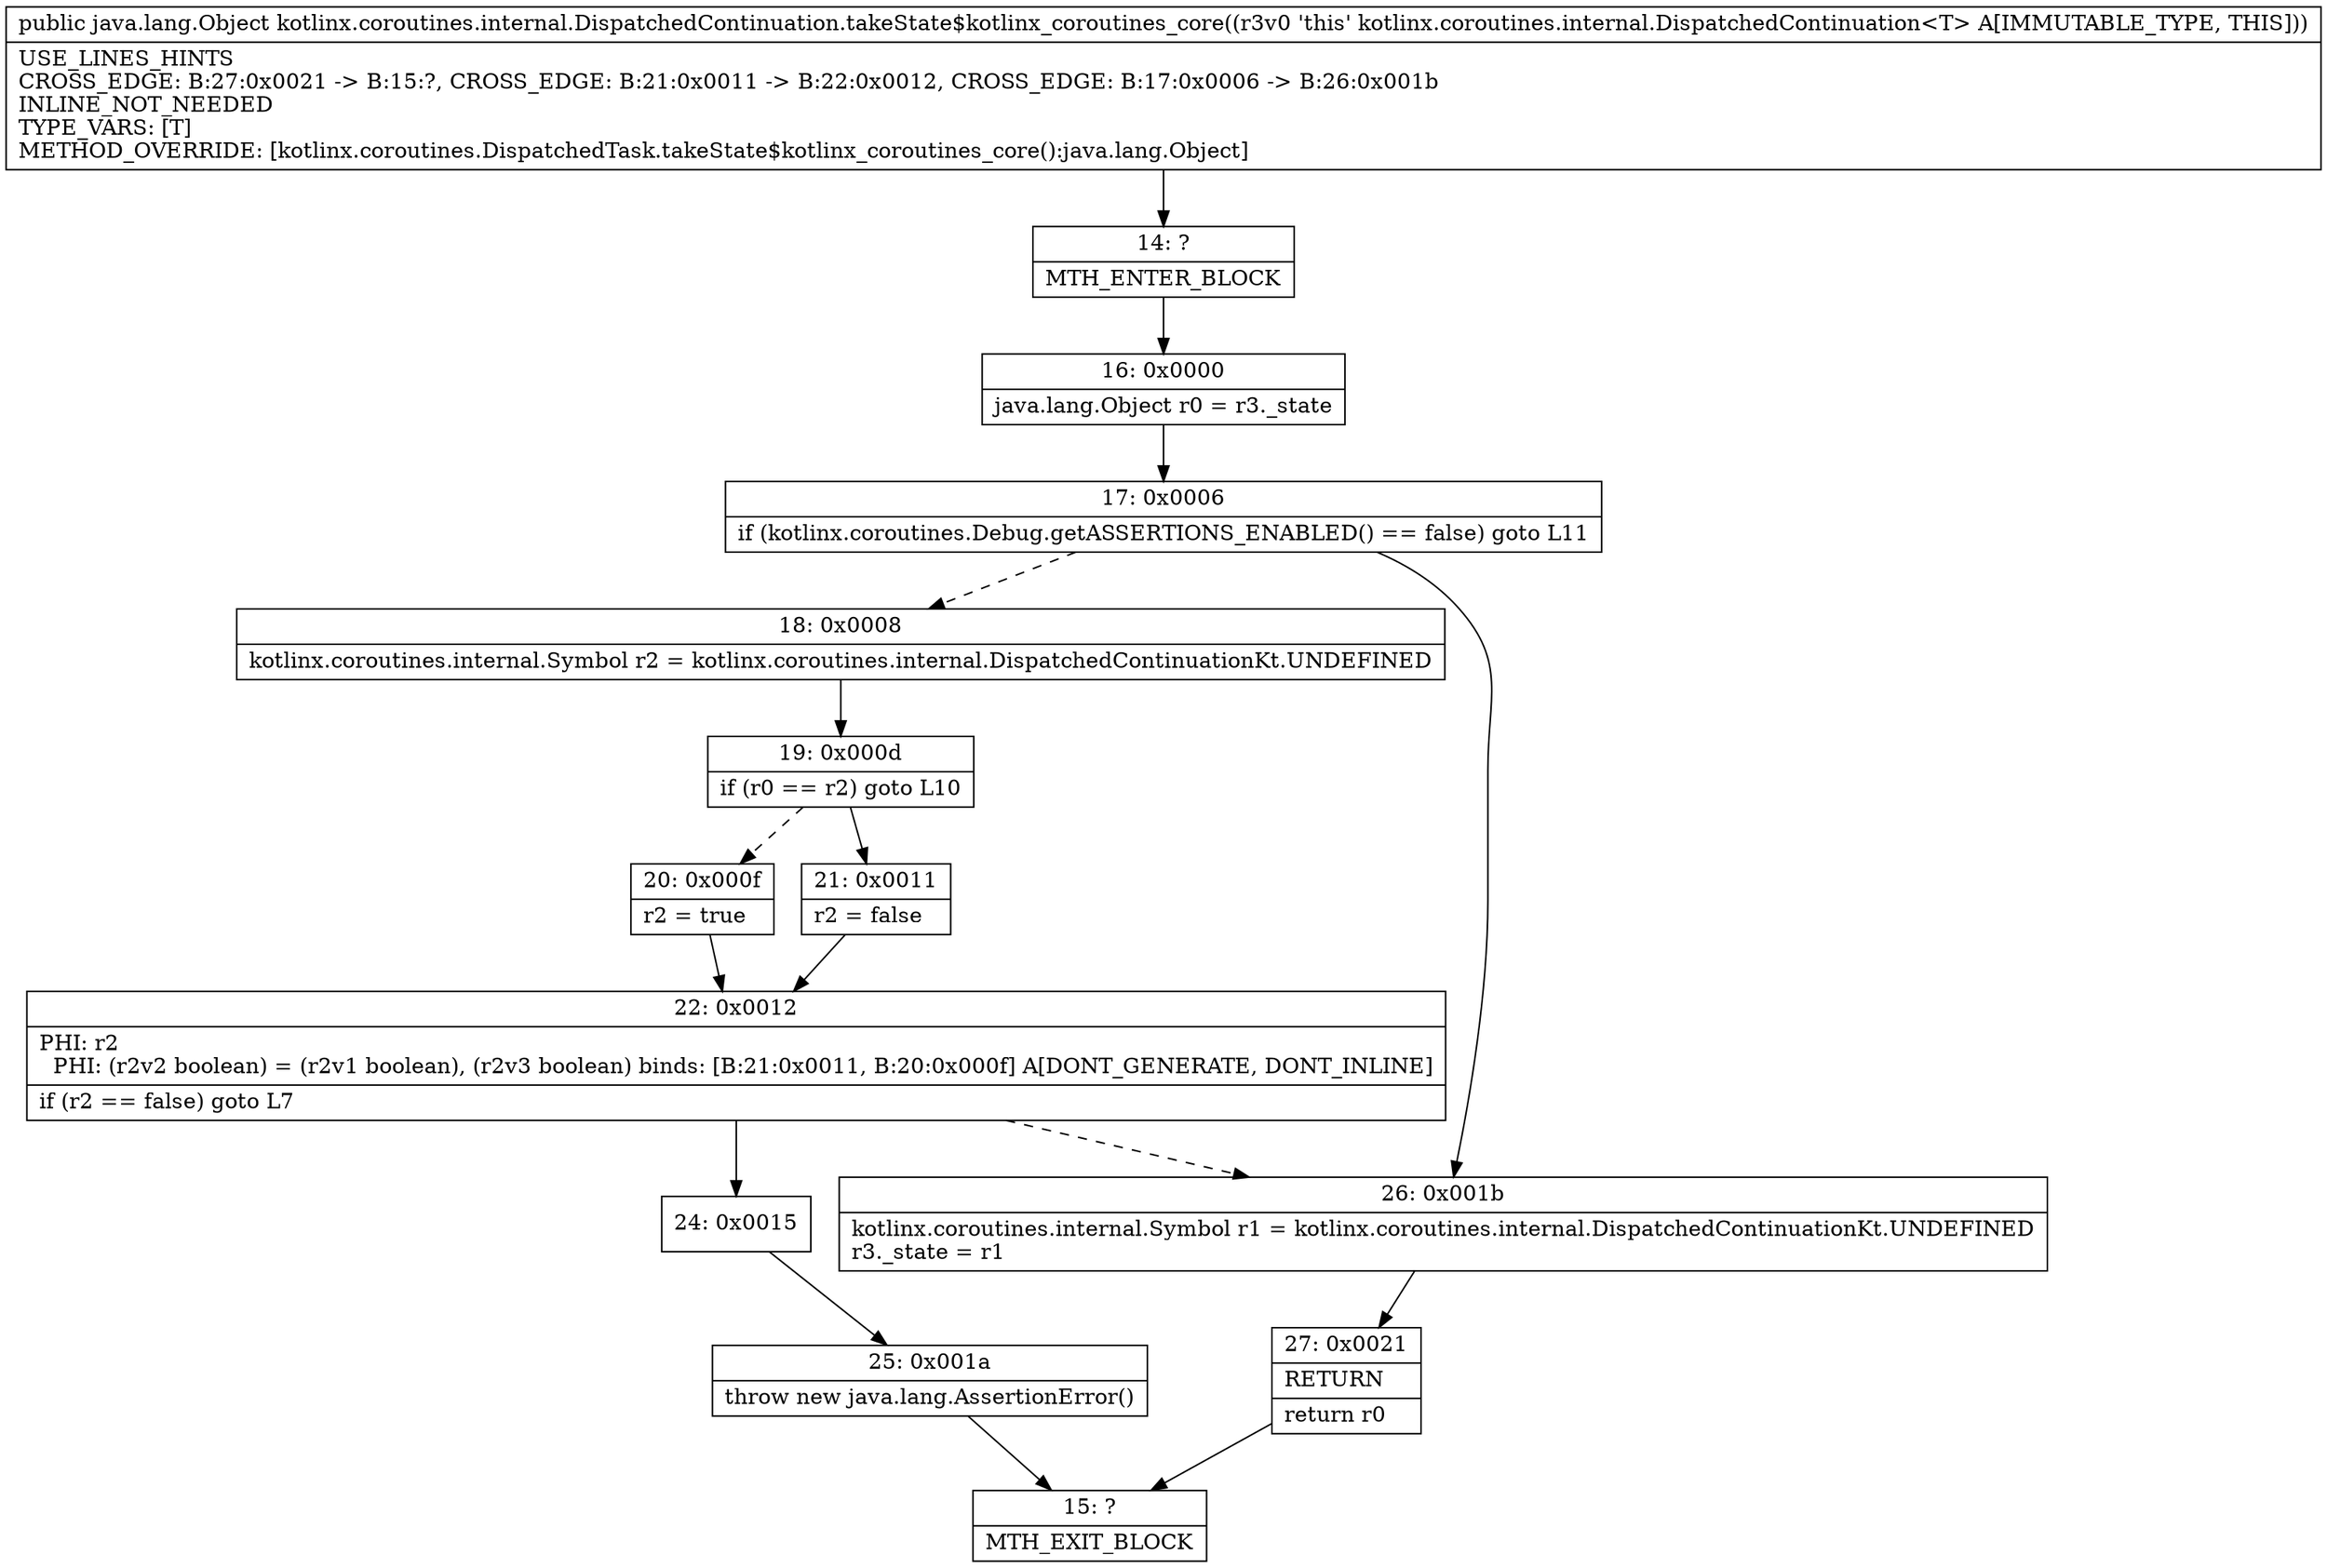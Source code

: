 digraph "CFG forkotlinx.coroutines.internal.DispatchedContinuation.takeState$kotlinx_coroutines_core()Ljava\/lang\/Object;" {
Node_14 [shape=record,label="{14\:\ ?|MTH_ENTER_BLOCK\l}"];
Node_16 [shape=record,label="{16\:\ 0x0000|java.lang.Object r0 = r3._state\l}"];
Node_17 [shape=record,label="{17\:\ 0x0006|if (kotlinx.coroutines.Debug.getASSERTIONS_ENABLED() == false) goto L11\l}"];
Node_18 [shape=record,label="{18\:\ 0x0008|kotlinx.coroutines.internal.Symbol r2 = kotlinx.coroutines.internal.DispatchedContinuationKt.UNDEFINED\l}"];
Node_19 [shape=record,label="{19\:\ 0x000d|if (r0 == r2) goto L10\l}"];
Node_20 [shape=record,label="{20\:\ 0x000f|r2 = true\l}"];
Node_22 [shape=record,label="{22\:\ 0x0012|PHI: r2 \l  PHI: (r2v2 boolean) = (r2v1 boolean), (r2v3 boolean) binds: [B:21:0x0011, B:20:0x000f] A[DONT_GENERATE, DONT_INLINE]\l|if (r2 == false) goto L7\l}"];
Node_24 [shape=record,label="{24\:\ 0x0015}"];
Node_25 [shape=record,label="{25\:\ 0x001a|throw new java.lang.AssertionError()\l}"];
Node_15 [shape=record,label="{15\:\ ?|MTH_EXIT_BLOCK\l}"];
Node_21 [shape=record,label="{21\:\ 0x0011|r2 = false\l}"];
Node_26 [shape=record,label="{26\:\ 0x001b|kotlinx.coroutines.internal.Symbol r1 = kotlinx.coroutines.internal.DispatchedContinuationKt.UNDEFINED\lr3._state = r1\l}"];
Node_27 [shape=record,label="{27\:\ 0x0021|RETURN\l|return r0\l}"];
MethodNode[shape=record,label="{public java.lang.Object kotlinx.coroutines.internal.DispatchedContinuation.takeState$kotlinx_coroutines_core((r3v0 'this' kotlinx.coroutines.internal.DispatchedContinuation\<T\> A[IMMUTABLE_TYPE, THIS]))  | USE_LINES_HINTS\lCROSS_EDGE: B:27:0x0021 \-\> B:15:?, CROSS_EDGE: B:21:0x0011 \-\> B:22:0x0012, CROSS_EDGE: B:17:0x0006 \-\> B:26:0x001b\lINLINE_NOT_NEEDED\lTYPE_VARS: [T]\lMETHOD_OVERRIDE: [kotlinx.coroutines.DispatchedTask.takeState$kotlinx_coroutines_core():java.lang.Object]\l}"];
MethodNode -> Node_14;Node_14 -> Node_16;
Node_16 -> Node_17;
Node_17 -> Node_18[style=dashed];
Node_17 -> Node_26;
Node_18 -> Node_19;
Node_19 -> Node_20[style=dashed];
Node_19 -> Node_21;
Node_20 -> Node_22;
Node_22 -> Node_24;
Node_22 -> Node_26[style=dashed];
Node_24 -> Node_25;
Node_25 -> Node_15;
Node_21 -> Node_22;
Node_26 -> Node_27;
Node_27 -> Node_15;
}

